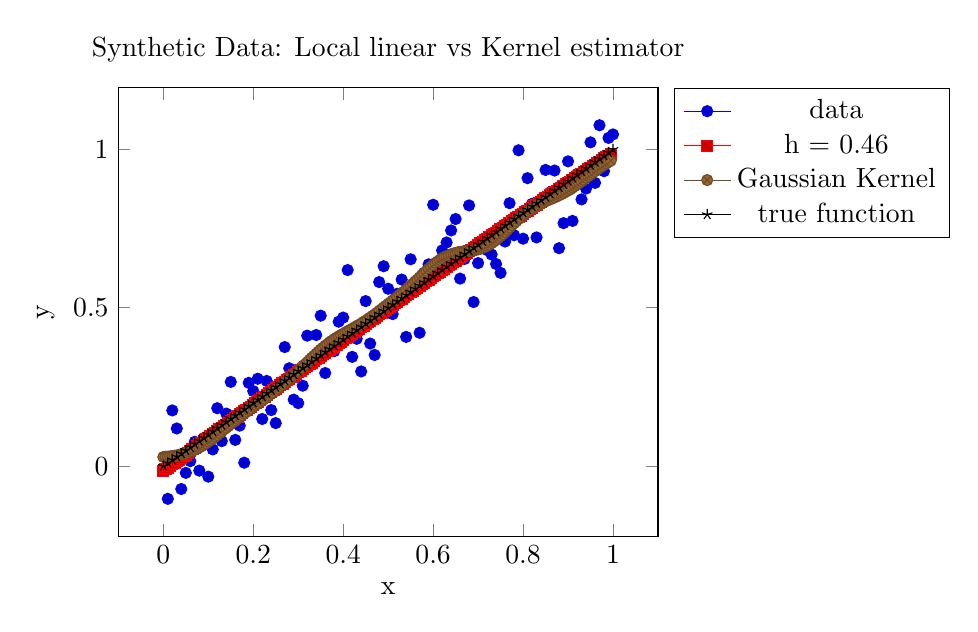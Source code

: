 \begin{tikzpicture}[]
\begin{axis}[legend pos = {outer north east}, ylabel = {y}, title = {Synthetic Data: Local linear vs Kernel estimator}, xlabel = {x}]\addplot+[draw=none, ] coordinates {
(0.01, -0.103)
(0.02, 0.176)
(0.03, 0.119)
(0.04, -0.072)
(0.05, -0.021)
(0.06, 0.016)
(0.07, 0.077)
(0.08, -0.014)
(0.09, 0.089)
(0.1, -0.033)
(0.11, 0.053)
(0.12, 0.183)
(0.13, 0.079)
(0.14, 0.166)
(0.15, 0.266)
(0.16, 0.083)
(0.17, 0.128)
(0.18, 0.011)
(0.19, 0.263)
(0.2, 0.237)
(0.21, 0.276)
(0.22, 0.149)
(0.23, 0.269)
(0.24, 0.177)
(0.25, 0.136)
(0.26, 0.261)
(0.27, 0.376)
(0.28, 0.309)
(0.29, 0.21)
(0.3, 0.199)
(0.31, 0.254)
(0.32, 0.412)
(0.33, 0.338)
(0.34, 0.414)
(0.35, 0.475)
(0.36, 0.294)
(0.37, 0.378)
(0.38, 0.363)
(0.39, 0.456)
(0.4, 0.469)
(0.41, 0.619)
(0.42, 0.345)
(0.43, 0.402)
(0.44, 0.299)
(0.45, 0.521)
(0.46, 0.387)
(0.47, 0.351)
(0.48, 0.581)
(0.49, 0.631)
(0.5, 0.56)
(0.51, 0.48)
(0.52, 0.544)
(0.53, 0.589)
(0.54, 0.408)
(0.55, 0.653)
(0.56, 0.554)
(0.57, 0.421)
(0.58, 0.61)
(0.59, 0.637)
(0.6, 0.825)
(0.61, 0.613)
(0.62, 0.681)
(0.63, 0.706)
(0.64, 0.744)
(0.65, 0.78)
(0.66, 0.592)
(0.67, 0.654)
(0.68, 0.823)
(0.69, 0.518)
(0.7, 0.641)
(0.71, 0.689)
(0.72, 0.682)
(0.73, 0.668)
(0.74, 0.638)
(0.75, 0.61)
(0.76, 0.709)
(0.77, 0.83)
(0.78, 0.729)
(0.79, 0.997)
(0.8, 0.718)
(0.81, 0.909)
(0.82, 0.828)
(0.83, 0.722)
(0.84, 0.84)
(0.85, 0.935)
(0.86, 0.864)
(0.87, 0.933)
(0.88, 0.688)
(0.89, 0.767)
(0.9, 0.962)
(0.91, 0.774)
(0.92, 0.921)
(0.93, 0.842)
(0.94, 0.876)
(0.95, 1.022)
(0.96, 0.894)
(0.97, 1.076)
(0.98, 0.931)
(0.99, 1.036)
(1.0, 1.047)
};
\addlegendentry{data}
\addplot+[draw=none, ] coordinates {
(0.0, -0.015)
(0.005, -0.01)
(0.01, -0.005)
(0.015, 0.0)
(0.02, 0.006)
(0.025, 0.011)
(0.03, 0.016)
(0.035, 0.021)
(0.04, 0.027)
(0.045, 0.032)
(0.05, 0.037)
(0.055, 0.042)
(0.06, 0.048)
(0.065, 0.053)
(0.07, 0.058)
(0.075, 0.063)
(0.08, 0.069)
(0.085, 0.074)
(0.09, 0.079)
(0.095, 0.084)
(0.1, 0.09)
(0.105, 0.095)
(0.11, 0.1)
(0.115, 0.105)
(0.12, 0.11)
(0.125, 0.116)
(0.13, 0.121)
(0.135, 0.126)
(0.14, 0.131)
(0.145, 0.137)
(0.15, 0.142)
(0.155, 0.147)
(0.16, 0.152)
(0.165, 0.157)
(0.17, 0.163)
(0.175, 0.168)
(0.18, 0.173)
(0.185, 0.178)
(0.19, 0.183)
(0.195, 0.188)
(0.2, 0.194)
(0.205, 0.199)
(0.21, 0.204)
(0.215, 0.209)
(0.22, 0.214)
(0.225, 0.219)
(0.23, 0.225)
(0.235, 0.23)
(0.24, 0.235)
(0.245, 0.24)
(0.25, 0.245)
(0.255, 0.25)
(0.26, 0.256)
(0.265, 0.261)
(0.27, 0.266)
(0.275, 0.271)
(0.28, 0.276)
(0.285, 0.281)
(0.29, 0.286)
(0.295, 0.291)
(0.3, 0.297)
(0.305, 0.302)
(0.31, 0.307)
(0.315, 0.312)
(0.32, 0.317)
(0.325, 0.322)
(0.33, 0.327)
(0.335, 0.332)
(0.34, 0.337)
(0.345, 0.343)
(0.35, 0.348)
(0.355, 0.353)
(0.36, 0.358)
(0.365, 0.363)
(0.37, 0.368)
(0.375, 0.373)
(0.38, 0.378)
(0.385, 0.383)
(0.39, 0.388)
(0.395, 0.393)
(0.4, 0.399)
(0.405, 0.404)
(0.41, 0.409)
(0.415, 0.414)
(0.42, 0.419)
(0.425, 0.424)
(0.43, 0.429)
(0.435, 0.434)
(0.44, 0.439)
(0.445, 0.444)
(0.45, 0.449)
(0.455, 0.454)
(0.46, 0.459)
(0.465, 0.464)
(0.47, 0.469)
(0.475, 0.474)
(0.48, 0.479)
(0.485, 0.484)
(0.49, 0.489)
(0.495, 0.494)
(0.5, 0.499)
(0.505, 0.504)
(0.51, 0.509)
(0.515, 0.514)
(0.52, 0.519)
(0.525, 0.524)
(0.53, 0.529)
(0.535, 0.534)
(0.54, 0.539)
(0.545, 0.544)
(0.55, 0.549)
(0.555, 0.554)
(0.56, 0.559)
(0.565, 0.564)
(0.57, 0.569)
(0.575, 0.574)
(0.58, 0.579)
(0.585, 0.584)
(0.59, 0.589)
(0.595, 0.594)
(0.6, 0.599)
(0.605, 0.604)
(0.61, 0.609)
(0.615, 0.614)
(0.62, 0.619)
(0.625, 0.624)
(0.63, 0.629)
(0.635, 0.634)
(0.64, 0.639)
(0.645, 0.644)
(0.65, 0.649)
(0.655, 0.654)
(0.66, 0.659)
(0.665, 0.664)
(0.67, 0.669)
(0.675, 0.674)
(0.68, 0.678)
(0.685, 0.683)
(0.69, 0.688)
(0.695, 0.693)
(0.7, 0.698)
(0.705, 0.703)
(0.71, 0.708)
(0.715, 0.713)
(0.72, 0.718)
(0.725, 0.723)
(0.73, 0.728)
(0.735, 0.733)
(0.74, 0.737)
(0.745, 0.742)
(0.75, 0.747)
(0.755, 0.752)
(0.76, 0.757)
(0.765, 0.762)
(0.77, 0.767)
(0.775, 0.772)
(0.78, 0.777)
(0.785, 0.782)
(0.79, 0.786)
(0.795, 0.791)
(0.8, 0.796)
(0.805, 0.801)
(0.81, 0.806)
(0.815, 0.811)
(0.82, 0.816)
(0.825, 0.821)
(0.83, 0.825)
(0.835, 0.83)
(0.84, 0.835)
(0.845, 0.84)
(0.85, 0.845)
(0.855, 0.85)
(0.86, 0.855)
(0.865, 0.859)
(0.87, 0.864)
(0.875, 0.869)
(0.88, 0.874)
(0.885, 0.879)
(0.89, 0.884)
(0.895, 0.889)
(0.9, 0.893)
(0.905, 0.898)
(0.91, 0.903)
(0.915, 0.908)
(0.92, 0.913)
(0.925, 0.918)
(0.93, 0.922)
(0.935, 0.927)
(0.94, 0.932)
(0.945, 0.937)
(0.95, 0.942)
(0.955, 0.947)
(0.96, 0.951)
(0.965, 0.956)
(0.97, 0.961)
(0.975, 0.966)
(0.98, 0.971)
(0.985, 0.976)
(0.99, 0.98)
(0.995, 0.985)
};
\addlegendentry{h = 0.46}
\addplot+[draw=none, ] coordinates {
(0.0, 0.029)
(0.005, 0.03)
(0.01, 0.03)
(0.015, 0.031)
(0.02, 0.032)
(0.025, 0.033)
(0.03, 0.034)
(0.035, 0.036)
(0.04, 0.037)
(0.045, 0.039)
(0.05, 0.041)
(0.055, 0.043)
(0.06, 0.046)
(0.065, 0.049)
(0.07, 0.052)
(0.075, 0.055)
(0.08, 0.059)
(0.085, 0.063)
(0.09, 0.068)
(0.095, 0.072)
(0.1, 0.077)
(0.105, 0.082)
(0.11, 0.087)
(0.115, 0.093)
(0.12, 0.098)
(0.125, 0.104)
(0.13, 0.11)
(0.135, 0.116)
(0.14, 0.121)
(0.145, 0.127)
(0.15, 0.133)
(0.155, 0.139)
(0.16, 0.144)
(0.165, 0.15)
(0.17, 0.156)
(0.175, 0.161)
(0.18, 0.167)
(0.185, 0.172)
(0.19, 0.177)
(0.195, 0.182)
(0.2, 0.188)
(0.205, 0.193)
(0.21, 0.198)
(0.215, 0.203)
(0.22, 0.208)
(0.225, 0.213)
(0.23, 0.219)
(0.235, 0.224)
(0.24, 0.229)
(0.245, 0.234)
(0.25, 0.24)
(0.255, 0.245)
(0.26, 0.251)
(0.265, 0.257)
(0.27, 0.263)
(0.275, 0.269)
(0.28, 0.275)
(0.285, 0.281)
(0.29, 0.288)
(0.295, 0.294)
(0.3, 0.301)
(0.305, 0.308)
(0.31, 0.314)
(0.315, 0.321)
(0.32, 0.328)
(0.325, 0.335)
(0.33, 0.342)
(0.335, 0.348)
(0.34, 0.355)
(0.345, 0.361)
(0.35, 0.368)
(0.355, 0.374)
(0.36, 0.38)
(0.365, 0.385)
(0.37, 0.391)
(0.375, 0.396)
(0.38, 0.401)
(0.385, 0.405)
(0.39, 0.41)
(0.395, 0.414)
(0.4, 0.418)
(0.405, 0.422)
(0.41, 0.426)
(0.415, 0.43)
(0.42, 0.434)
(0.425, 0.438)
(0.43, 0.442)
(0.435, 0.446)
(0.44, 0.45)
(0.445, 0.455)
(0.45, 0.459)
(0.455, 0.464)
(0.46, 0.469)
(0.465, 0.474)
(0.47, 0.479)
(0.475, 0.484)
(0.48, 0.49)
(0.485, 0.495)
(0.49, 0.501)
(0.495, 0.506)
(0.5, 0.512)
(0.505, 0.517)
(0.51, 0.523)
(0.515, 0.528)
(0.52, 0.534)
(0.525, 0.54)
(0.53, 0.546)
(0.535, 0.551)
(0.54, 0.557)
(0.545, 0.564)
(0.55, 0.57)
(0.555, 0.576)
(0.56, 0.583)
(0.565, 0.589)
(0.57, 0.596)
(0.575, 0.603)
(0.58, 0.609)
(0.585, 0.616)
(0.59, 0.623)
(0.595, 0.629)
(0.6, 0.635)
(0.605, 0.641)
(0.61, 0.646)
(0.615, 0.651)
(0.62, 0.656)
(0.625, 0.66)
(0.63, 0.663)
(0.635, 0.666)
(0.64, 0.669)
(0.645, 0.671)
(0.65, 0.673)
(0.655, 0.675)
(0.66, 0.676)
(0.665, 0.677)
(0.67, 0.678)
(0.675, 0.678)
(0.68, 0.679)
(0.685, 0.68)
(0.69, 0.681)
(0.695, 0.683)
(0.7, 0.684)
(0.705, 0.686)
(0.71, 0.689)
(0.715, 0.692)
(0.72, 0.695)
(0.725, 0.699)
(0.73, 0.704)
(0.735, 0.709)
(0.74, 0.714)
(0.745, 0.72)
(0.75, 0.726)
(0.755, 0.732)
(0.76, 0.739)
(0.765, 0.746)
(0.77, 0.753)
(0.775, 0.76)
(0.78, 0.767)
(0.785, 0.773)
(0.79, 0.78)
(0.795, 0.786)
(0.8, 0.792)
(0.805, 0.798)
(0.81, 0.804)
(0.815, 0.809)
(0.82, 0.813)
(0.825, 0.818)
(0.83, 0.822)
(0.835, 0.826)
(0.84, 0.829)
(0.845, 0.833)
(0.85, 0.836)
(0.855, 0.839)
(0.86, 0.842)
(0.865, 0.845)
(0.87, 0.848)
(0.875, 0.851)
(0.88, 0.855)
(0.885, 0.858)
(0.89, 0.862)
(0.895, 0.866)
(0.9, 0.87)
(0.905, 0.874)
(0.91, 0.879)
(0.915, 0.884)
(0.92, 0.889)
(0.925, 0.894)
(0.93, 0.899)
(0.935, 0.904)
(0.94, 0.91)
(0.945, 0.915)
(0.95, 0.92)
(0.955, 0.926)
(0.96, 0.931)
(0.965, 0.936)
(0.97, 0.941)
(0.975, 0.946)
(0.98, 0.951)
(0.985, 0.955)
(0.99, 0.96)
(0.995, 0.964)
};
\addlegendentry{Gaussian Kernel}
\addplot+[draw=none, ] coordinates {
(0.0, 0.0)
(0.01, 0.01)
(0.02, 0.02)
(0.03, 0.03)
(0.04, 0.04)
(0.05, 0.05)
(0.06, 0.06)
(0.07, 0.07)
(0.08, 0.08)
(0.09, 0.09)
(0.1, 0.1)
(0.11, 0.11)
(0.12, 0.12)
(0.13, 0.13)
(0.14, 0.14)
(0.15, 0.15)
(0.16, 0.16)
(0.17, 0.17)
(0.18, 0.18)
(0.19, 0.19)
(0.2, 0.2)
(0.21, 0.21)
(0.22, 0.22)
(0.23, 0.23)
(0.24, 0.24)
(0.25, 0.25)
(0.26, 0.26)
(0.27, 0.27)
(0.28, 0.28)
(0.29, 0.29)
(0.3, 0.3)
(0.31, 0.31)
(0.32, 0.32)
(0.33, 0.33)
(0.34, 0.34)
(0.35, 0.35)
(0.36, 0.36)
(0.37, 0.37)
(0.38, 0.38)
(0.39, 0.39)
(0.4, 0.4)
(0.41, 0.41)
(0.42, 0.42)
(0.43, 0.43)
(0.44, 0.44)
(0.45, 0.45)
(0.46, 0.46)
(0.47, 0.47)
(0.48, 0.48)
(0.49, 0.49)
(0.5, 0.5)
(0.51, 0.51)
(0.52, 0.52)
(0.53, 0.53)
(0.54, 0.54)
(0.55, 0.55)
(0.56, 0.56)
(0.57, 0.57)
(0.58, 0.58)
(0.59, 0.59)
(0.6, 0.6)
(0.61, 0.61)
(0.62, 0.62)
(0.63, 0.63)
(0.64, 0.64)
(0.65, 0.65)
(0.66, 0.66)
(0.67, 0.67)
(0.68, 0.68)
(0.69, 0.69)
(0.7, 0.7)
(0.71, 0.71)
(0.72, 0.72)
(0.73, 0.73)
(0.74, 0.74)
(0.75, 0.75)
(0.76, 0.76)
(0.77, 0.77)
(0.78, 0.78)
(0.79, 0.79)
(0.8, 0.8)
(0.81, 0.81)
(0.82, 0.82)
(0.83, 0.83)
(0.84, 0.84)
(0.85, 0.85)
(0.86, 0.86)
(0.87, 0.87)
(0.88, 0.88)
(0.89, 0.89)
(0.9, 0.9)
(0.91, 0.91)
(0.92, 0.92)
(0.93, 0.93)
(0.94, 0.94)
(0.95, 0.95)
(0.96, 0.96)
(0.97, 0.97)
(0.98, 0.98)
(0.99, 0.99)
(1.0, 1.0)
};
\addlegendentry{true function}
\end{axis}

\end{tikzpicture}
